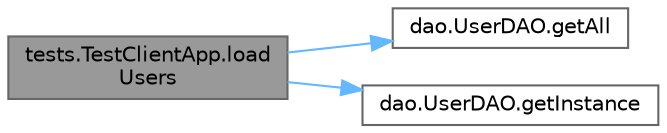 digraph "tests.TestClientApp.loadUsers"
{
 // LATEX_PDF_SIZE
  bgcolor="transparent";
  edge [fontname=Helvetica,fontsize=10,labelfontname=Helvetica,labelfontsize=10];
  node [fontname=Helvetica,fontsize=10,shape=box,height=0.2,width=0.4];
  rankdir="LR";
  Node1 [label="tests.TestClientApp.load\lUsers",height=0.2,width=0.4,color="gray40", fillcolor="grey60", style="filled", fontcolor="black",tooltip=" "];
  Node1 -> Node2 [color="steelblue1",style="solid"];
  Node2 [label="dao.UserDAO.getAll",height=0.2,width=0.4,color="grey40", fillcolor="white", style="filled",URL="$classdao_1_1_user_d_a_o.html#aa131a959674d46cac55142d5c1af0c70",tooltip=" "];
  Node1 -> Node3 [color="steelblue1",style="solid"];
  Node3 [label="dao.UserDAO.getInstance",height=0.2,width=0.4,color="grey40", fillcolor="white", style="filled",URL="$classdao_1_1_user_d_a_o.html#a80debe8257b2530374dc850e707ee9d0",tooltip=" "];
}
